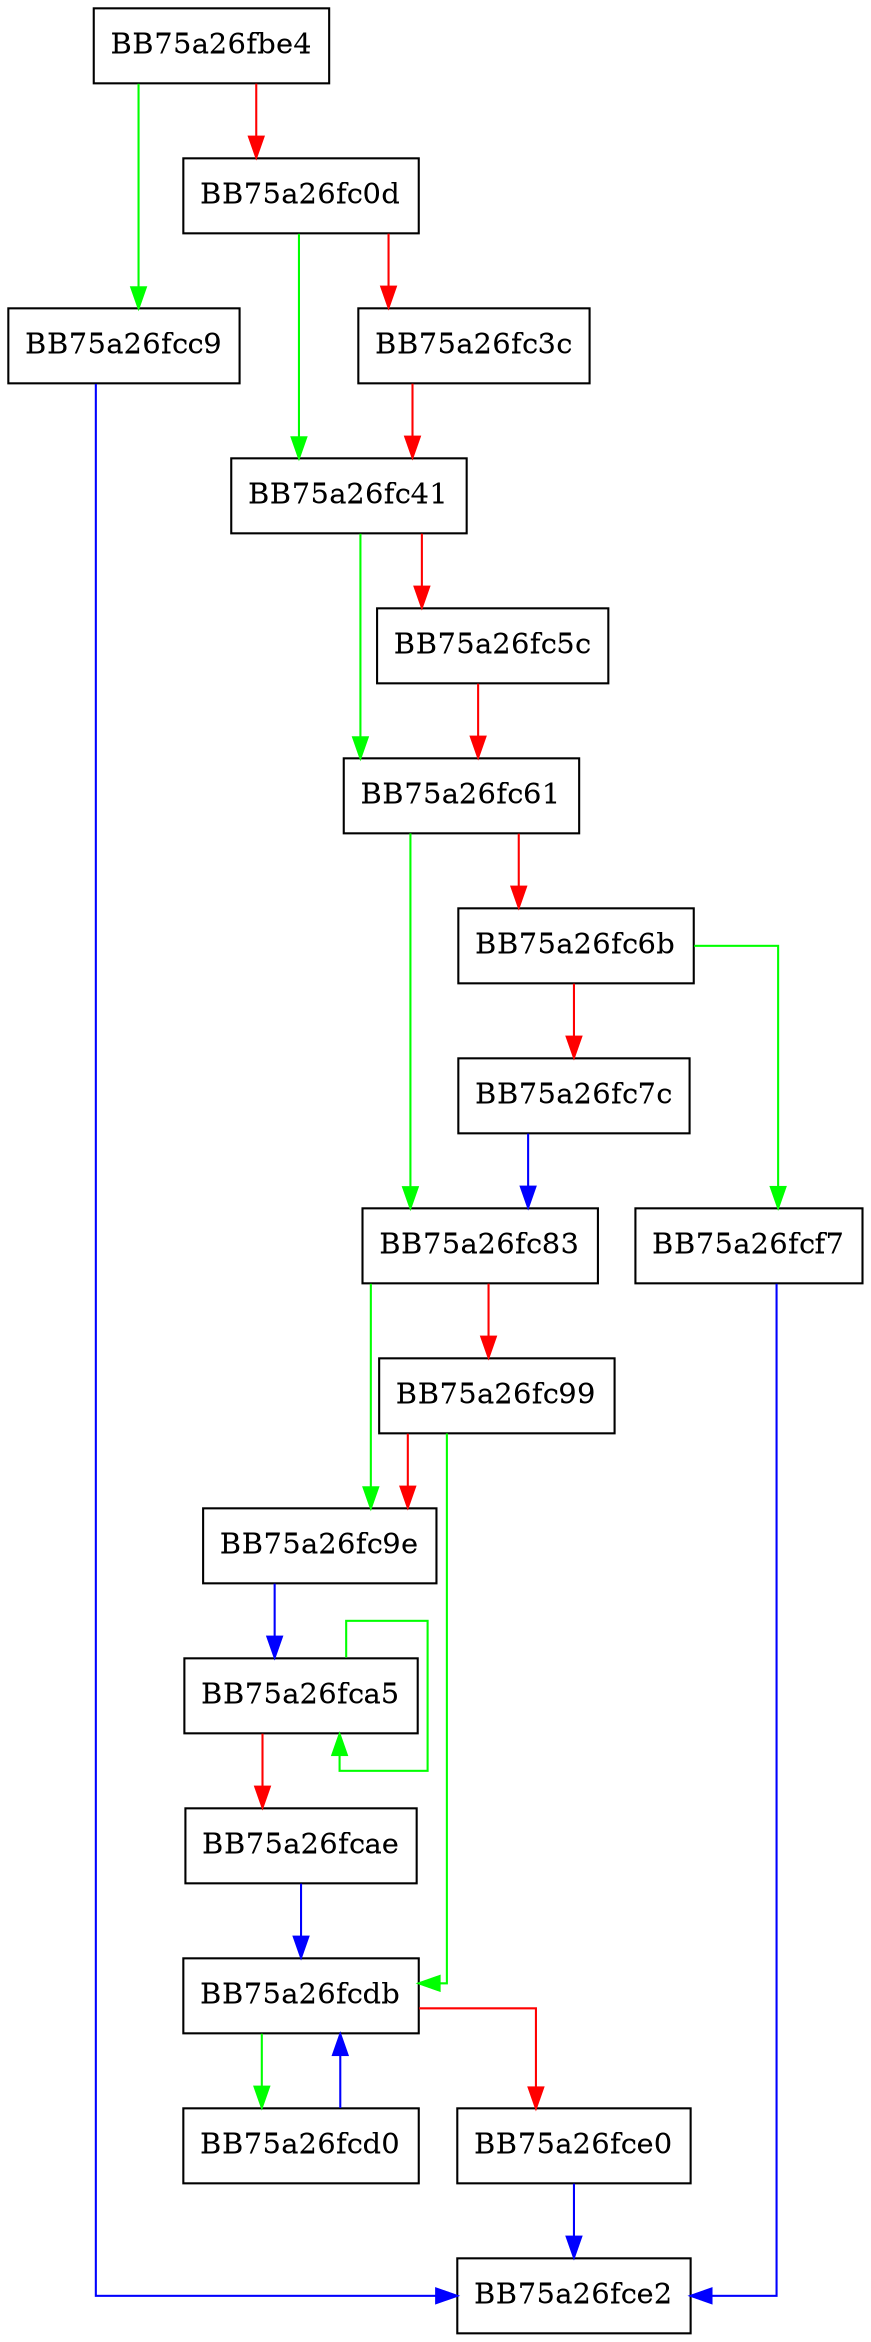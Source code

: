 digraph ResetFrequencies {
  node [shape="box"];
  graph [splines=ortho];
  BB75a26fbe4 -> BB75a26fcc9 [color="green"];
  BB75a26fbe4 -> BB75a26fc0d [color="red"];
  BB75a26fc0d -> BB75a26fc41 [color="green"];
  BB75a26fc0d -> BB75a26fc3c [color="red"];
  BB75a26fc3c -> BB75a26fc41 [color="red"];
  BB75a26fc41 -> BB75a26fc61 [color="green"];
  BB75a26fc41 -> BB75a26fc5c [color="red"];
  BB75a26fc5c -> BB75a26fc61 [color="red"];
  BB75a26fc61 -> BB75a26fc83 [color="green"];
  BB75a26fc61 -> BB75a26fc6b [color="red"];
  BB75a26fc6b -> BB75a26fcf7 [color="green"];
  BB75a26fc6b -> BB75a26fc7c [color="red"];
  BB75a26fc7c -> BB75a26fc83 [color="blue"];
  BB75a26fc83 -> BB75a26fc9e [color="green"];
  BB75a26fc83 -> BB75a26fc99 [color="red"];
  BB75a26fc99 -> BB75a26fcdb [color="green"];
  BB75a26fc99 -> BB75a26fc9e [color="red"];
  BB75a26fc9e -> BB75a26fca5 [color="blue"];
  BB75a26fca5 -> BB75a26fca5 [color="green"];
  BB75a26fca5 -> BB75a26fcae [color="red"];
  BB75a26fcae -> BB75a26fcdb [color="blue"];
  BB75a26fcc9 -> BB75a26fce2 [color="blue"];
  BB75a26fcd0 -> BB75a26fcdb [color="blue"];
  BB75a26fcdb -> BB75a26fcd0 [color="green"];
  BB75a26fcdb -> BB75a26fce0 [color="red"];
  BB75a26fce0 -> BB75a26fce2 [color="blue"];
  BB75a26fcf7 -> BB75a26fce2 [color="blue"];
}